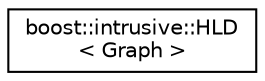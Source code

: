 digraph "Graphical Class Hierarchy"
{
  edge [fontname="Helvetica",fontsize="10",labelfontname="Helvetica",labelfontsize="10"];
  node [fontname="Helvetica",fontsize="10",shape=record];
  rankdir="LR";
  Node0 [label="boost::intrusive::HLD\l\< Graph \>",height=0.2,width=0.4,color="black", fillcolor="white", style="filled",URL="$classboost_1_1intrusive_1_1HLD.html"];
}
